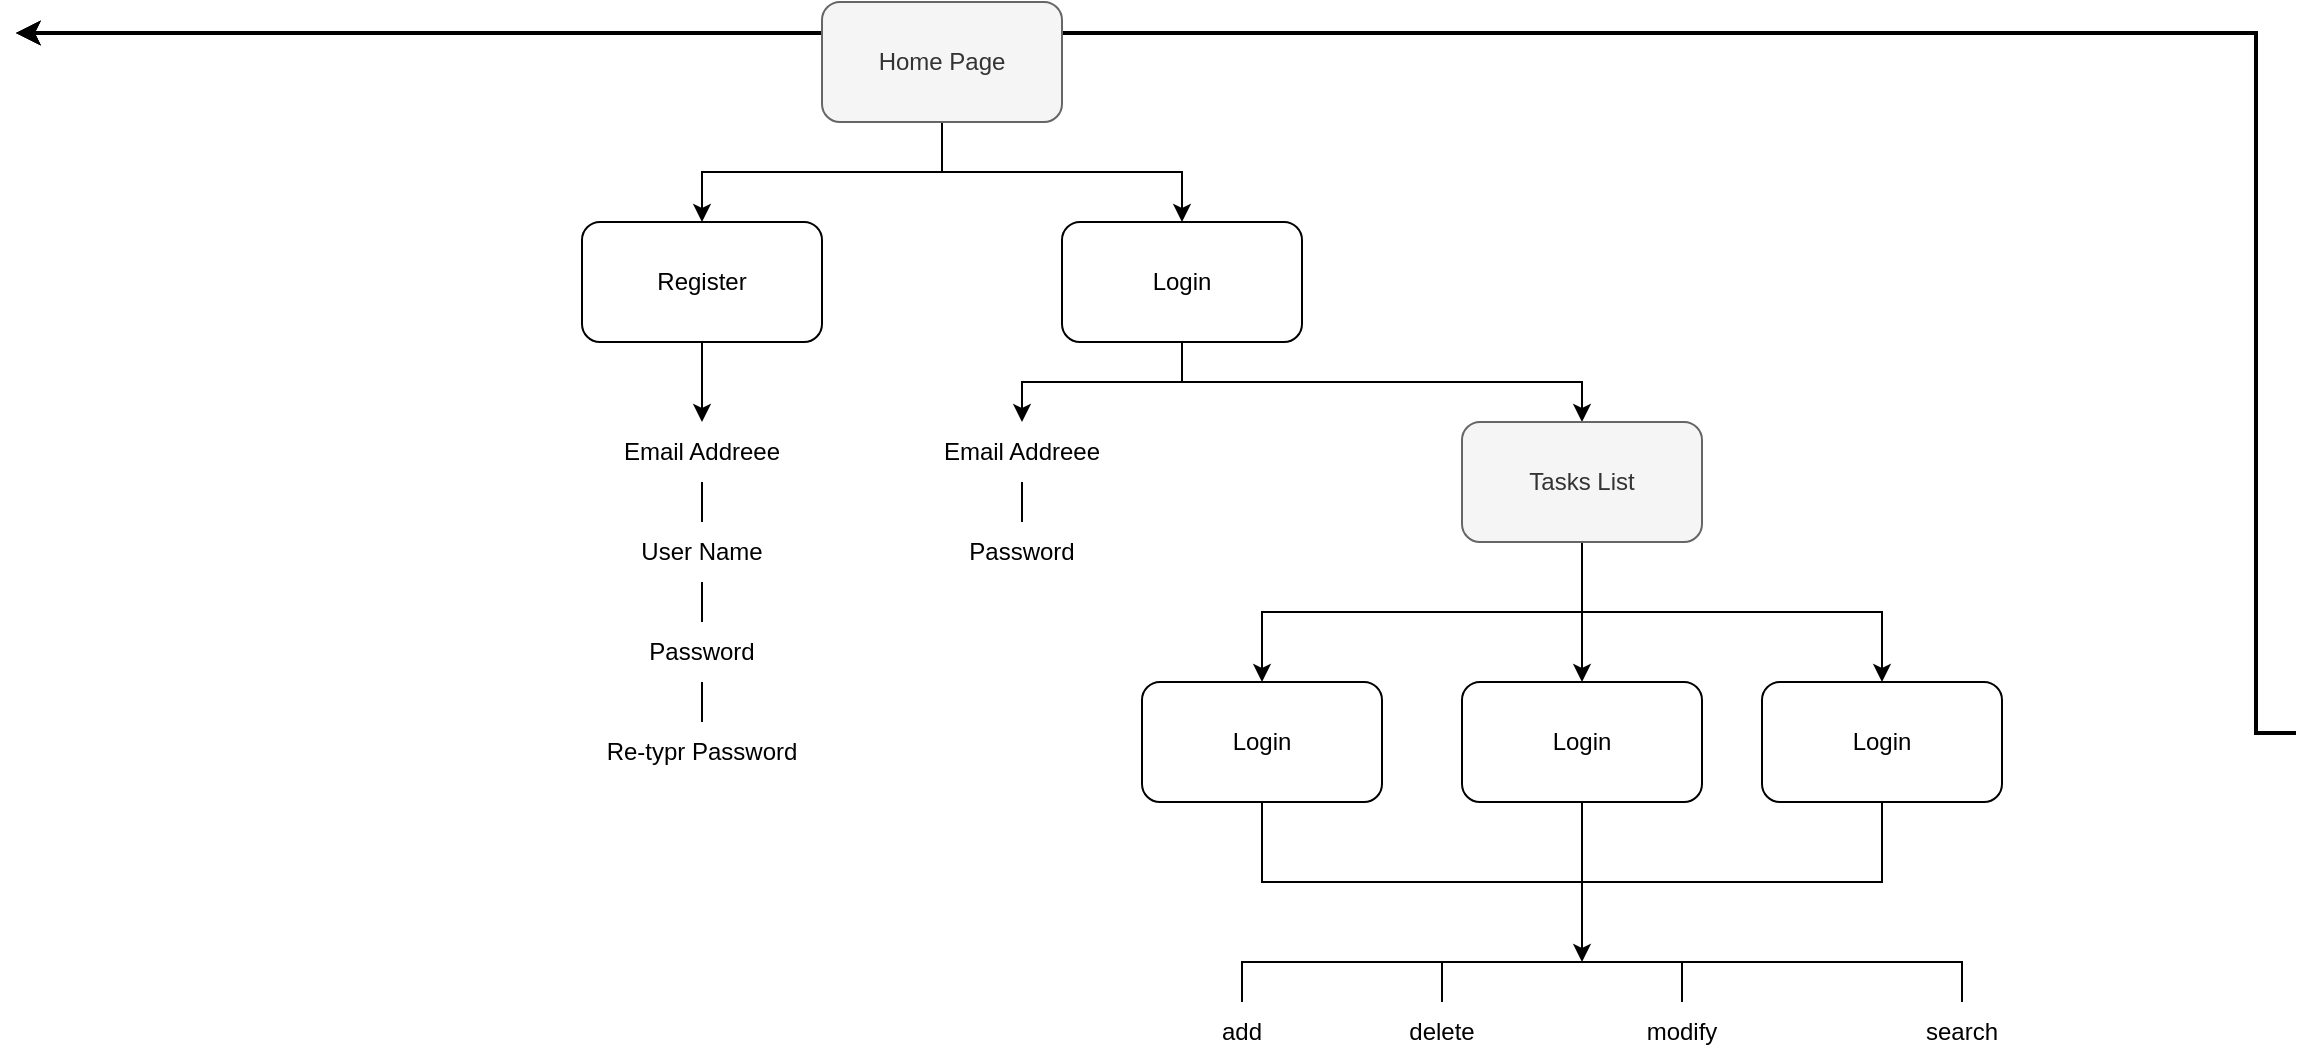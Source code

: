 <mxfile version="24.1.0" type="device">
  <diagram name="Page-1" id="2c0d36ab-eaac-3732-788b-9136903baeff">
    <mxGraphModel dx="1050" dy="621" grid="0" gridSize="10" guides="1" tooltips="1" connect="1" arrows="1" fold="1" page="1" pageScale="1.5" pageWidth="1169" pageHeight="827" background="none" math="0" shadow="0">
      <root>
        <mxCell id="0" />
        <mxCell id="1" parent="0" />
        <mxCell id="84" value="" style="edgeStyle=elbowEdgeStyle;elbow=horizontal;strokeWidth=2;rounded=0" parent="1" target="45" edge="1">
          <mxGeometry x="-23" y="135.5" width="100" height="100" as="geometry">
            <mxPoint x="1217" y="485.5" as="sourcePoint" />
            <mxPoint x="77" y="135.5" as="targetPoint" />
            <Array as="points">
              <mxPoint x="1197" y="545.5" />
            </Array>
          </mxGeometry>
        </mxCell>
        <mxCell id="85" value="" style="edgeStyle=elbowEdgeStyle;elbow=horizontal;strokeWidth=2;rounded=0" parent="1" target="46" edge="1">
          <mxGeometry x="-23" y="135.5" width="100" height="100" as="geometry">
            <mxPoint x="1217" y="485.5" as="sourcePoint" />
            <mxPoint x="77" y="135.5" as="targetPoint" />
            <Array as="points">
              <mxPoint x="1197" y="575.5" />
            </Array>
          </mxGeometry>
        </mxCell>
        <mxCell id="86" value="" style="edgeStyle=elbowEdgeStyle;elbow=horizontal;strokeWidth=2;rounded=0" parent="1" target="47" edge="1">
          <mxGeometry x="-23" y="135.5" width="100" height="100" as="geometry">
            <mxPoint x="1217" y="485.5" as="sourcePoint" />
            <mxPoint x="77" y="135.5" as="targetPoint" />
            <Array as="points">
              <mxPoint x="1197" y="625.5" />
            </Array>
          </mxGeometry>
        </mxCell>
        <mxCell id="Tio25YOirsR0dykfT2-R-154" style="edgeStyle=orthogonalEdgeStyle;rounded=0;orthogonalLoop=1;jettySize=auto;html=1;exitX=0.5;exitY=1;exitDx=0;exitDy=0;entryX=0.5;entryY=0;entryDx=0;entryDy=0;" edge="1" parent="1" source="Tio25YOirsR0dykfT2-R-123" target="Tio25YOirsR0dykfT2-R-124">
          <mxGeometry relative="1" as="geometry" />
        </mxCell>
        <mxCell id="Tio25YOirsR0dykfT2-R-155" style="edgeStyle=orthogonalEdgeStyle;rounded=0;orthogonalLoop=1;jettySize=auto;html=1;exitX=0.5;exitY=1;exitDx=0;exitDy=0;entryX=0.5;entryY=0;entryDx=0;entryDy=0;" edge="1" parent="1" source="Tio25YOirsR0dykfT2-R-123" target="Tio25YOirsR0dykfT2-R-125">
          <mxGeometry relative="1" as="geometry" />
        </mxCell>
        <mxCell id="Tio25YOirsR0dykfT2-R-123" value="Home Page" style="rounded=1;whiteSpace=wrap;html=1;fillColor=#f5f5f5;strokeColor=#666666;fontColor=#333333;" vertex="1" parent="1">
          <mxGeometry x="480" y="120" width="120" height="60" as="geometry" />
        </mxCell>
        <mxCell id="Tio25YOirsR0dykfT2-R-150" style="edgeStyle=orthogonalEdgeStyle;rounded=0;orthogonalLoop=1;jettySize=auto;html=1;exitX=0.5;exitY=1;exitDx=0;exitDy=0;entryX=0.5;entryY=0;entryDx=0;entryDy=0;" edge="1" parent="1" source="Tio25YOirsR0dykfT2-R-124" target="Tio25YOirsR0dykfT2-R-126">
          <mxGeometry relative="1" as="geometry" />
        </mxCell>
        <mxCell id="Tio25YOirsR0dykfT2-R-124" value="Register" style="rounded=1;whiteSpace=wrap;html=1;" vertex="1" parent="1">
          <mxGeometry x="360" y="230" width="120" height="60" as="geometry" />
        </mxCell>
        <mxCell id="Tio25YOirsR0dykfT2-R-162" style="edgeStyle=orthogonalEdgeStyle;rounded=0;orthogonalLoop=1;jettySize=auto;html=1;exitX=0.5;exitY=1;exitDx=0;exitDy=0;entryX=0.5;entryY=0;entryDx=0;entryDy=0;" edge="1" parent="1" source="Tio25YOirsR0dykfT2-R-125" target="Tio25YOirsR0dykfT2-R-129">
          <mxGeometry relative="1" as="geometry" />
        </mxCell>
        <mxCell id="Tio25YOirsR0dykfT2-R-164" style="edgeStyle=orthogonalEdgeStyle;rounded=0;orthogonalLoop=1;jettySize=auto;html=1;exitX=0.5;exitY=1;exitDx=0;exitDy=0;entryX=0.5;entryY=0;entryDx=0;entryDy=0;" edge="1" parent="1" source="Tio25YOirsR0dykfT2-R-125" target="Tio25YOirsR0dykfT2-R-132">
          <mxGeometry relative="1" as="geometry" />
        </mxCell>
        <mxCell id="Tio25YOirsR0dykfT2-R-125" value="Login" style="rounded=1;whiteSpace=wrap;html=1;" vertex="1" parent="1">
          <mxGeometry x="600" y="230" width="120" height="60" as="geometry" />
        </mxCell>
        <mxCell id="Tio25YOirsR0dykfT2-R-126" value="Email Addreee" style="text;html=1;align=center;verticalAlign=middle;whiteSpace=wrap;rounded=0;" vertex="1" parent="1">
          <mxGeometry x="370" y="330" width="100" height="30" as="geometry" />
        </mxCell>
        <mxCell id="Tio25YOirsR0dykfT2-R-127" value="User Name" style="text;html=1;align=center;verticalAlign=middle;whiteSpace=wrap;rounded=0;" vertex="1" parent="1">
          <mxGeometry x="370" y="380" width="100" height="30" as="geometry" />
        </mxCell>
        <mxCell id="Tio25YOirsR0dykfT2-R-128" value="Password" style="text;html=1;align=center;verticalAlign=middle;whiteSpace=wrap;rounded=0;" vertex="1" parent="1">
          <mxGeometry x="370" y="430" width="100" height="30" as="geometry" />
        </mxCell>
        <mxCell id="Tio25YOirsR0dykfT2-R-129" value="Email Addreee" style="text;html=1;align=center;verticalAlign=middle;whiteSpace=wrap;rounded=0;" vertex="1" parent="1">
          <mxGeometry x="530" y="330" width="100" height="30" as="geometry" />
        </mxCell>
        <mxCell id="Tio25YOirsR0dykfT2-R-130" value="Password" style="text;html=1;align=center;verticalAlign=middle;whiteSpace=wrap;rounded=0;" vertex="1" parent="1">
          <mxGeometry x="530" y="380" width="100" height="30" as="geometry" />
        </mxCell>
        <mxCell id="Tio25YOirsR0dykfT2-R-131" value="Re-typr Password" style="text;html=1;align=center;verticalAlign=middle;whiteSpace=wrap;rounded=0;" vertex="1" parent="1">
          <mxGeometry x="355" y="480" width="130" height="30" as="geometry" />
        </mxCell>
        <mxCell id="Tio25YOirsR0dykfT2-R-156" style="edgeStyle=orthogonalEdgeStyle;rounded=0;orthogonalLoop=1;jettySize=auto;html=1;exitX=0.5;exitY=1;exitDx=0;exitDy=0;entryX=0.5;entryY=0;entryDx=0;entryDy=0;" edge="1" parent="1" source="Tio25YOirsR0dykfT2-R-132" target="Tio25YOirsR0dykfT2-R-134">
          <mxGeometry relative="1" as="geometry" />
        </mxCell>
        <mxCell id="Tio25YOirsR0dykfT2-R-157" style="edgeStyle=orthogonalEdgeStyle;rounded=0;orthogonalLoop=1;jettySize=auto;html=1;exitX=0.5;exitY=1;exitDx=0;exitDy=0;entryX=0.5;entryY=0;entryDx=0;entryDy=0;" edge="1" parent="1" source="Tio25YOirsR0dykfT2-R-132" target="Tio25YOirsR0dykfT2-R-133">
          <mxGeometry relative="1" as="geometry" />
        </mxCell>
        <mxCell id="Tio25YOirsR0dykfT2-R-158" style="edgeStyle=orthogonalEdgeStyle;rounded=0;orthogonalLoop=1;jettySize=auto;html=1;exitX=0.5;exitY=1;exitDx=0;exitDy=0;entryX=0.5;entryY=0;entryDx=0;entryDy=0;" edge="1" parent="1" source="Tio25YOirsR0dykfT2-R-132" target="Tio25YOirsR0dykfT2-R-135">
          <mxGeometry relative="1" as="geometry" />
        </mxCell>
        <mxCell id="Tio25YOirsR0dykfT2-R-132" value="Tasks List" style="rounded=1;whiteSpace=wrap;html=1;fillColor=#f5f5f5;fontColor=#333333;strokeColor=#666666;" vertex="1" parent="1">
          <mxGeometry x="800" y="330" width="120" height="60" as="geometry" />
        </mxCell>
        <mxCell id="Tio25YOirsR0dykfT2-R-149" style="edgeStyle=orthogonalEdgeStyle;rounded=0;orthogonalLoop=1;jettySize=auto;html=1;exitX=0.5;exitY=1;exitDx=0;exitDy=0;" edge="1" parent="1" source="Tio25YOirsR0dykfT2-R-133">
          <mxGeometry relative="1" as="geometry">
            <mxPoint x="860" y="600" as="targetPoint" />
          </mxGeometry>
        </mxCell>
        <mxCell id="Tio25YOirsR0dykfT2-R-133" value="Login" style="rounded=1;whiteSpace=wrap;html=1;" vertex="1" parent="1">
          <mxGeometry x="800" y="460" width="120" height="60" as="geometry" />
        </mxCell>
        <mxCell id="Tio25YOirsR0dykfT2-R-134" value="Login" style="rounded=1;whiteSpace=wrap;html=1;" vertex="1" parent="1">
          <mxGeometry x="640" y="460" width="120" height="60" as="geometry" />
        </mxCell>
        <mxCell id="Tio25YOirsR0dykfT2-R-135" value="Login" style="rounded=1;whiteSpace=wrap;html=1;" vertex="1" parent="1">
          <mxGeometry x="950" y="460" width="120" height="60" as="geometry" />
        </mxCell>
        <mxCell id="Tio25YOirsR0dykfT2-R-136" value="modify" style="text;html=1;align=center;verticalAlign=middle;whiteSpace=wrap;rounded=0;" vertex="1" parent="1">
          <mxGeometry x="860" y="620" width="100" height="30" as="geometry" />
        </mxCell>
        <mxCell id="Tio25YOirsR0dykfT2-R-137" value="search" style="text;html=1;align=center;verticalAlign=middle;whiteSpace=wrap;rounded=0;" vertex="1" parent="1">
          <mxGeometry x="1000" y="620" width="100" height="30" as="geometry" />
        </mxCell>
        <mxCell id="Tio25YOirsR0dykfT2-R-138" value="add" style="text;html=1;align=center;verticalAlign=middle;whiteSpace=wrap;rounded=0;" vertex="1" parent="1">
          <mxGeometry x="640" y="620" width="100" height="30" as="geometry" />
        </mxCell>
        <mxCell id="Tio25YOirsR0dykfT2-R-139" value="delete" style="text;html=1;align=center;verticalAlign=middle;whiteSpace=wrap;rounded=0;" vertex="1" parent="1">
          <mxGeometry x="740" y="620" width="100" height="30" as="geometry" />
        </mxCell>
        <mxCell id="Tio25YOirsR0dykfT2-R-140" value="" style="endArrow=none;html=1;rounded=0;exitX=0.5;exitY=1;exitDx=0;exitDy=0;entryX=0.5;entryY=1;entryDx=0;entryDy=0;" edge="1" parent="1" source="Tio25YOirsR0dykfT2-R-134" target="Tio25YOirsR0dykfT2-R-135">
          <mxGeometry width="50" height="50" relative="1" as="geometry">
            <mxPoint x="660" y="530" as="sourcePoint" />
            <mxPoint x="870" y="580" as="targetPoint" />
            <Array as="points">
              <mxPoint x="700" y="560" />
              <mxPoint x="1010" y="560" />
            </Array>
          </mxGeometry>
        </mxCell>
        <mxCell id="Tio25YOirsR0dykfT2-R-141" value="" style="endArrow=none;html=1;rounded=0;entryX=0.5;entryY=0;entryDx=0;entryDy=0;exitX=0.5;exitY=0;exitDx=0;exitDy=0;" edge="1" parent="1" source="Tio25YOirsR0dykfT2-R-137" target="Tio25YOirsR0dykfT2-R-138">
          <mxGeometry width="50" height="50" relative="1" as="geometry">
            <mxPoint x="660" y="530" as="sourcePoint" />
            <mxPoint x="710" y="480" as="targetPoint" />
            <Array as="points">
              <mxPoint x="1050" y="600" />
              <mxPoint x="690" y="600" />
            </Array>
          </mxGeometry>
        </mxCell>
        <mxCell id="Tio25YOirsR0dykfT2-R-142" value="" style="endArrow=none;html=1;rounded=0;exitX=0.5;exitY=0;exitDx=0;exitDy=0;" edge="1" parent="1" source="Tio25YOirsR0dykfT2-R-139">
          <mxGeometry width="50" height="50" relative="1" as="geometry">
            <mxPoint x="660" y="530" as="sourcePoint" />
            <mxPoint x="790" y="600" as="targetPoint" />
          </mxGeometry>
        </mxCell>
        <mxCell id="Tio25YOirsR0dykfT2-R-146" value="" style="endArrow=none;html=1;rounded=0;exitX=0.5;exitY=0;exitDx=0;exitDy=0;" edge="1" parent="1" source="Tio25YOirsR0dykfT2-R-136">
          <mxGeometry width="50" height="50" relative="1" as="geometry">
            <mxPoint x="660" y="530" as="sourcePoint" />
            <mxPoint x="910" y="600" as="targetPoint" />
          </mxGeometry>
        </mxCell>
        <mxCell id="Tio25YOirsR0dykfT2-R-147" value="" style="endArrow=none;html=1;rounded=0;exitX=0.5;exitY=1;exitDx=0;exitDy=0;" edge="1" parent="1" source="Tio25YOirsR0dykfT2-R-133">
          <mxGeometry width="50" height="50" relative="1" as="geometry">
            <mxPoint x="660" y="530" as="sourcePoint" />
            <mxPoint x="860" y="560" as="targetPoint" />
          </mxGeometry>
        </mxCell>
        <mxCell id="Tio25YOirsR0dykfT2-R-159" value="" style="endArrow=none;html=1;rounded=0;exitX=0.5;exitY=1;exitDx=0;exitDy=0;entryX=0.5;entryY=0;entryDx=0;entryDy=0;" edge="1" parent="1" source="Tio25YOirsR0dykfT2-R-126" target="Tio25YOirsR0dykfT2-R-127">
          <mxGeometry width="50" height="50" relative="1" as="geometry">
            <mxPoint x="660" y="430" as="sourcePoint" />
            <mxPoint x="710" y="380" as="targetPoint" />
          </mxGeometry>
        </mxCell>
        <mxCell id="Tio25YOirsR0dykfT2-R-160" value="" style="endArrow=none;html=1;rounded=0;exitX=0.5;exitY=1;exitDx=0;exitDy=0;entryX=0.5;entryY=0;entryDx=0;entryDy=0;" edge="1" parent="1" source="Tio25YOirsR0dykfT2-R-127" target="Tio25YOirsR0dykfT2-R-128">
          <mxGeometry width="50" height="50" relative="1" as="geometry">
            <mxPoint x="660" y="430" as="sourcePoint" />
            <mxPoint x="710" y="380" as="targetPoint" />
          </mxGeometry>
        </mxCell>
        <mxCell id="Tio25YOirsR0dykfT2-R-161" value="" style="endArrow=none;html=1;rounded=0;exitX=0.5;exitY=1;exitDx=0;exitDy=0;entryX=0.5;entryY=0;entryDx=0;entryDy=0;" edge="1" parent="1" source="Tio25YOirsR0dykfT2-R-128" target="Tio25YOirsR0dykfT2-R-131">
          <mxGeometry width="50" height="50" relative="1" as="geometry">
            <mxPoint x="660" y="430" as="sourcePoint" />
            <mxPoint x="710" y="380" as="targetPoint" />
          </mxGeometry>
        </mxCell>
        <mxCell id="Tio25YOirsR0dykfT2-R-163" value="" style="endArrow=none;html=1;rounded=0;exitX=0.5;exitY=1;exitDx=0;exitDy=0;entryX=0.5;entryY=0;entryDx=0;entryDy=0;" edge="1" parent="1" source="Tio25YOirsR0dykfT2-R-129" target="Tio25YOirsR0dykfT2-R-130">
          <mxGeometry width="50" height="50" relative="1" as="geometry">
            <mxPoint x="660" y="430" as="sourcePoint" />
            <mxPoint x="710" y="380" as="targetPoint" />
          </mxGeometry>
        </mxCell>
      </root>
    </mxGraphModel>
  </diagram>
</mxfile>
